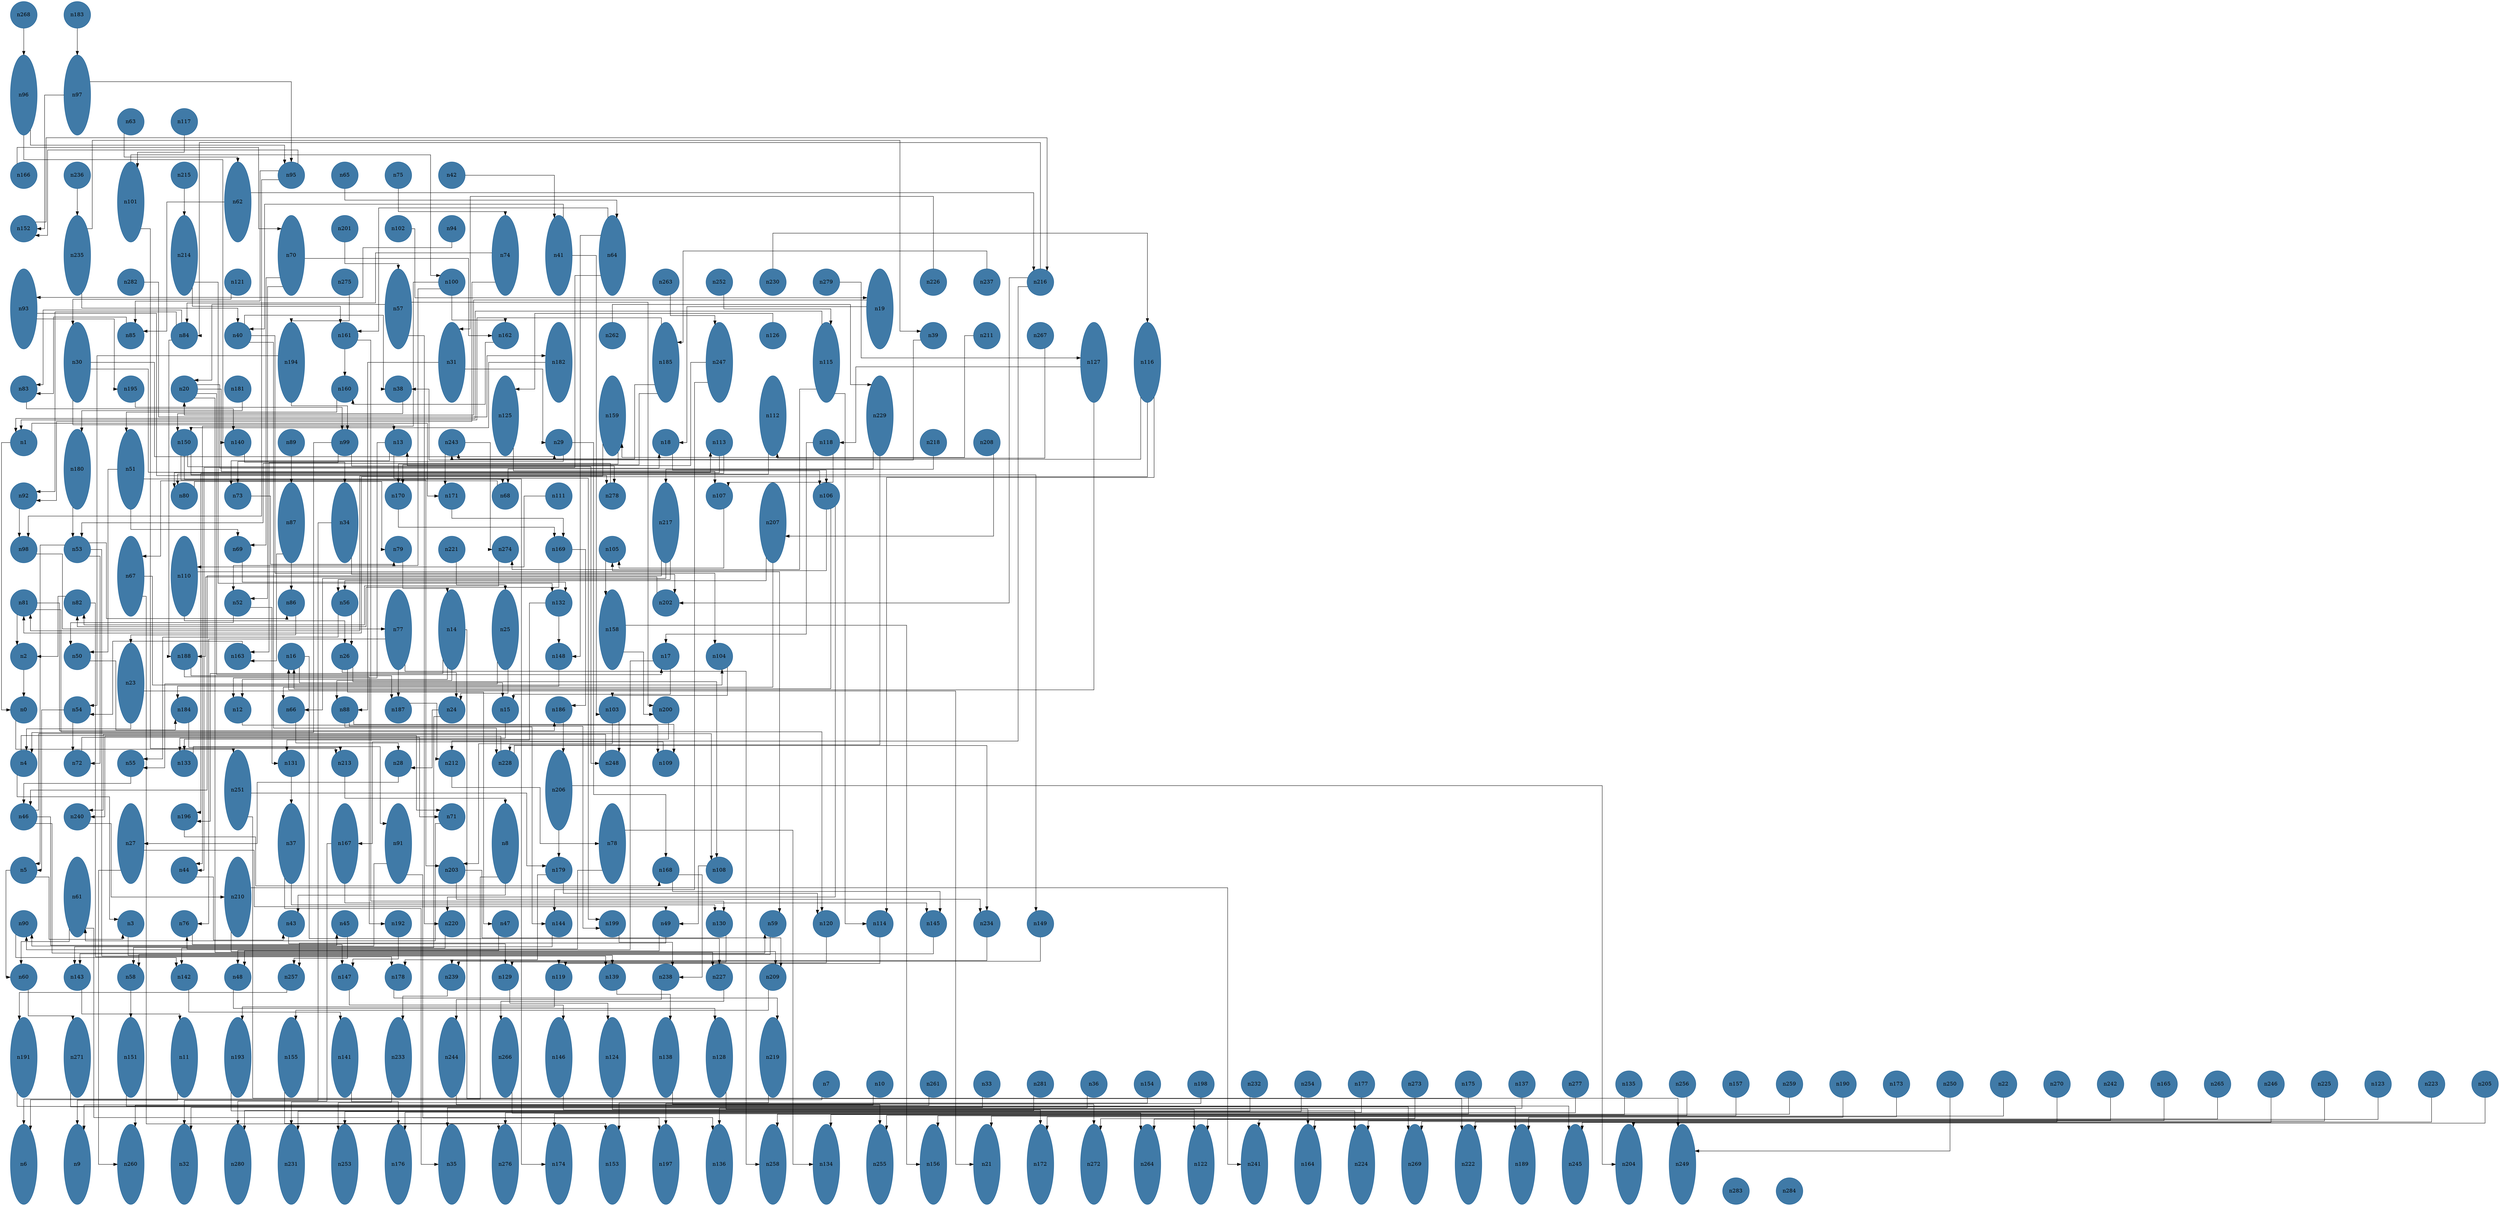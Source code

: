 //do not use DOT to generate pdf use NEATO or FDP
digraph{
layout="neato";
splines="ortho";
n268[shape="ellipse", style="filled", color="#004E8ABF", pos="0,46!", height="1", width="1"];
n268 -> n96;
n183[shape="ellipse", style="filled", color="#004E8ABF", pos="2,46!", height="1", width="1"];
n183 -> n97;
n96[shape="ellipse", style="filled", color="#004E8ABF", pos="0,43!", height="3", width="1"];
n96 -> n95;
n96 -> n140;
n97[shape="ellipse", style="filled", color="#004E8ABF", pos="2,43!", height="3", width="1"];
n97 -> n152;
n97 -> n95;
n63[shape="ellipse", style="filled", color="#004E8ABF", pos="4,42!", height="1", width="1"];
n63 -> n62;
n117[shape="ellipse", style="filled", color="#004E8ABF", pos="6,42!", height="1", width="1"];
n117 -> n101;
n166[shape="ellipse", style="filled", color="#004E8ABF", pos="0,40!", height="1", width="1"];
n166 -> n70;
n236[shape="ellipse", style="filled", color="#004E8ABF", pos="2,40!", height="1", width="1"];
n236 -> n235;
n101[shape="ellipse", style="filled", color="#004E8ABF", pos="4,39!", height="3", width="1"];
n101 -> n100;
n101 -> n213;
n215[shape="ellipse", style="filled", color="#004E8ABF", pos="6,40!", height="1", width="1"];
n215 -> n214;
n62[shape="ellipse", style="filled", color="#004E8ABF", pos="8,39!", height="3", width="1"];
n62 -> n85;
n62 -> n216;
n95[shape="ellipse", style="filled", color="#004E8ABF", pos="10,40!", height="1", width="1"];
n95 -> n152;
n95 -> n85;
n95 -> n98;
n65[shape="ellipse", style="filled", color="#004E8ABF", pos="12,40!", height="1", width="1"];
n65 -> n64;
n75[shape="ellipse", style="filled", color="#004E8ABF", pos="14,40!", height="1", width="1"];
n75 -> n74;
n42[shape="ellipse", style="filled", color="#004E8ABF", pos="16,40!", height="1", width="1"];
n42 -> n41;
n152[shape="ellipse", style="filled", color="#004E8ABF", pos="0,38!", height="1", width="1"];
n152 -> n216;
n235[shape="ellipse", style="filled", color="#004E8ABF", pos="2,37!", height="3", width="1"];
n235 -> n39;
n235 -> n40;
n214[shape="ellipse", style="filled", color="#004E8ABF", pos="6,37!", height="3", width="1"];
n214 -> n132;
n214 -> n161;
n70[shape="ellipse", style="filled", color="#004E8ABF", pos="10,37!", height="3", width="1"];
n70 -> n69;
n70 -> n52;
n70 -> n162;
n201[shape="ellipse", style="filled", color="#004E8ABF", pos="12,38!", height="1", width="1"];
n201 -> n57;
n102[shape="ellipse", style="filled", color="#004E8ABF", pos="14,38!", height="1", width="1"];
n102 -> n19;
n94[shape="ellipse", style="filled", color="#004E8ABF", pos="16,38!", height="1", width="1"];
n94 -> n93;
n74[shape="ellipse", style="filled", color="#004E8ABF", pos="18,37!", height="3", width="1"];
n74 -> n92;
n74 -> n84;
n41[shape="ellipse", style="filled", color="#004E8ABF", pos="20,37!", height="3", width="1"];
n41 -> n103;
n41 -> n40;
n64[shape="ellipse", style="filled", color="#004E8ABF", pos="22,37!", height="3", width="1"];
n64 -> n148;
n64 -> n161;
n64 -> n44;
n93[shape="ellipse", style="filled", color="#004E8ABF", pos="0,35!", height="3", width="1"];
n93 -> n278;
n93 -> n195;
n282[shape="ellipse", style="filled", color="#004E8ABF", pos="4,36!", height="1", width="1"];
n282 -> n182;
n121[shape="ellipse", style="filled", color="#004E8ABF", pos="8,36!", height="1", width="1"];
n121 -> n30;
n275[shape="ellipse", style="filled", color="#004E8ABF", pos="12,36!", height="1", width="1"];
n275 -> n194;
n57[shape="ellipse", style="filled", color="#004E8ABF", pos="14,35!", height="3", width="1"];
n57 -> n220;
n57 -> n200;
n57 -> n20;
n100[shape="ellipse", style="filled", color="#004E8ABF", pos="16,36!", height="1", width="1"];
n100 -> n52;
n100 -> n162;
n100 -> n44;
n263[shape="ellipse", style="filled", color="#004E8ABF", pos="24,36!", height="1", width="1"];
n263 -> n247;
n252[shape="ellipse", style="filled", color="#004E8ABF", pos="26,36!", height="1", width="1"];
n252 -> n115;
n230[shape="ellipse", style="filled", color="#004E8ABF", pos="28,36!", height="1", width="1"];
n230 -> n116;
n279[shape="ellipse", style="filled", color="#004E8ABF", pos="30,36!", height="1", width="1"];
n279 -> n127;
n19[shape="ellipse", style="filled", color="#004E8ABF", pos="32,35!", height="3", width="1"];
n19 -> n18;
n19 -> n20;
n226[shape="ellipse", style="filled", color="#004E8ABF", pos="34,36!", height="1", width="1"];
n226 -> n31;
n237[shape="ellipse", style="filled", color="#004E8ABF", pos="36,36!", height="1", width="1"];
n237 -> n185;
n216[shape="ellipse", style="filled", color="#004E8ABF", pos="38,36!", height="1", width="1"];
n216 -> n202;
n216 -> n212;
n216 -> n84;
n30[shape="ellipse", style="filled", color="#004E8ABF", pos="2,33!", height="3", width="1"];
n30 -> n13;
n30 -> n29;
n30 -> n113;
n85[shape="ellipse", style="filled", color="#004E8ABF", pos="4,34!", height="1", width="1"];
n85 -> n83;
n84[shape="ellipse", style="filled", color="#004E8ABF", pos="6,34!", height="1", width="1"];
n84 -> n188;
n84 -> n92;
n84 -> n83;
n40[shape="ellipse", style="filled", color="#004E8ABF", pos="8,34!", height="1", width="1"];
n40 -> n38;
n40 -> n104;
n40 -> n228;
n194[shape="ellipse", style="filled", color="#004E8ABF", pos="10,33!", height="3", width="1"];
n194 -> n54;
n194 -> n99;
n161[shape="ellipse", style="filled", color="#004E8ABF", pos="12,34!", height="1", width="1"];
n161 -> n130;
n161 -> n160;
n31[shape="ellipse", style="filled", color="#004E8ABF", pos="16,33!", height="3", width="1"];
n31 -> n29;
n31 -> n88;
n162[shape="ellipse", style="filled", color="#004E8ABF", pos="18,34!", height="1", width="1"];
n162 -> n160;
n182[shape="ellipse", style="filled", color="#004E8ABF", pos="20,33!", height="3", width="1"];
n182 -> n150;
n262[shape="ellipse", style="filled", color="#004E8ABF", pos="22,34!", height="1", width="1"];
n262 -> n229;
n185[shape="ellipse", style="filled", color="#004E8ABF", pos="24,33!", height="3", width="1"];
n185 -> n243;
n185 -> n1;
n185 -> n170;
n247[shape="ellipse", style="filled", color="#004E8ABF", pos="26,33!", height="3", width="1"];
n247 -> n144;
n247 -> n13;
n126[shape="ellipse", style="filled", color="#004E8ABF", pos="28,34!", height="1", width="1"];
n126 -> n125;
n115[shape="ellipse", style="filled", color="#004E8ABF", pos="30,33!", height="3", width="1"];
n115 -> n1;
n115 -> n274;
n115 -> n114;
n39[shape="ellipse", style="filled", color="#004E8ABF", pos="34,34!", height="1", width="1"];
n39 -> n38;
n211[shape="ellipse", style="filled", color="#004E8ABF", pos="36,34!", height="1", width="1"];
n211 -> n159;
n267[shape="ellipse", style="filled", color="#004E8ABF", pos="38,34!", height="1", width="1"];
n267 -> n112;
n127[shape="ellipse", style="filled", color="#004E8ABF", pos="40,33!", height="3", width="1"];
n127 -> n16;
n127 -> n118;
n116[shape="ellipse", style="filled", color="#004E8ABF", pos="42,33!", height="3", width="1"];
n116 -> n243;
n116 -> n114;
n116 -> n81;
n83[shape="ellipse", style="filled", color="#004E8ABF", pos="0,32!", height="1", width="1"];
n83 -> n140;
n195[shape="ellipse", style="filled", color="#004E8ABF", pos="4,32!", height="1", width="1"];
n195 -> n99;
n20[shape="ellipse", style="filled", color="#004E8ABF", pos="6,32!", height="1", width="1"];
n20 -> n18;
n20 -> n17;
n20 -> n107;
n20 -> n227;
n181[shape="ellipse", style="filled", color="#004E8ABF", pos="8,32!", height="1", width="1"];
n181 -> n180;
n160[shape="ellipse", style="filled", color="#004E8ABF", pos="12,32!", height="1", width="1"];
n160 -> n51;
n38[shape="ellipse", style="filled", color="#004E8ABF", pos="14,32!", height="1", width="1"];
n38 -> n150;
n125[shape="ellipse", style="filled", color="#004E8ABF", pos="18,31!", height="3", width="1"];
n125 -> n106;
n159[shape="ellipse", style="filled", color="#004E8ABF", pos="22,31!", height="3", width="1"];
n159 -> n81;
n159 -> n170;
n112[shape="ellipse", style="filled", color="#004E8ABF", pos="28,31!", height="3", width="1"];
n112 -> n80;
n229[shape="ellipse", style="filled", color="#004E8ABF", pos="32,31!", height="3", width="1"];
n229 -> n68;
n229 -> n228;
n1[shape="ellipse", style="filled", color="#004E8ABF", pos="0,30!", height="1", width="1"];
n1 -> n0;
n1 -> n171;
n180[shape="ellipse", style="filled", color="#004E8ABF", pos="2,29!", height="3", width="1"];
n180 -> n53;
n51[shape="ellipse", style="filled", color="#004E8ABF", pos="4,29!", height="3", width="1"];
n51 -> n69;
n51 -> n174;
n51 -> n50;
n150[shape="ellipse", style="filled", color="#004E8ABF", pos="6,30!", height="1", width="1"];
n150 -> n68;
n150 -> n203;
n150 -> n149;
n150 -> n248;
n140[shape="ellipse", style="filled", color="#004E8ABF", pos="8,30!", height="1", width="1"];
n140 -> n34;
n89[shape="ellipse", style="filled", color="#004E8ABF", pos="10,30!", height="1", width="1"];
n89 -> n87;
n99[shape="ellipse", style="filled", color="#004E8ABF", pos="12,30!", height="1", width="1"];
n99 -> n163;
n99 -> n4;
n99 -> n278;
n13[shape="ellipse", style="filled", color="#004E8ABF", pos="14,30!", height="1", width="1"];
n13 -> n199;
n13 -> n73;
n13 -> n12;
n243[shape="ellipse", style="filled", color="#004E8ABF", pos="16,30!", height="1", width="1"];
n243 -> n274;
n243 -> n171;
n29[shape="ellipse", style="filled", color="#004E8ABF", pos="20,30!", height="1", width="1"];
n29 -> n168;
n29 -> n73;
n18[shape="ellipse", style="filled", color="#004E8ABF", pos="24,30!", height="1", width="1"];
n18 -> n106;
n113[shape="ellipse", style="filled", color="#004E8ABF", pos="26,30!", height="1", width="1"];
n113 -> n196;
n113 -> n80;
n118[shape="ellipse", style="filled", color="#004E8ABF", pos="30,30!", height="1", width="1"];
n118 -> n17;
n118 -> n107;
n218[shape="ellipse", style="filled", color="#004E8ABF", pos="34,30!", height="1", width="1"];
n218 -> n217;
n208[shape="ellipse", style="filled", color="#004E8ABF", pos="36,30!", height="1", width="1"];
n208 -> n207;
n92[shape="ellipse", style="filled", color="#004E8ABF", pos="0,28!", height="1", width="1"];
n92 -> n98;
n80[shape="ellipse", style="filled", color="#004E8ABF", pos="6,28!", height="1", width="1"];
n80 -> n79;
n73[shape="ellipse", style="filled", color="#004E8ABF", pos="8,28!", height="1", width="1"];
n73 -> n79;
n87[shape="ellipse", style="filled", color="#004E8ABF", pos="10,27!", height="3", width="1"];
n87 -> n163;
n87 -> n86;
n34[shape="ellipse", style="filled", color="#004E8ABF", pos="12,27!", height="3", width="1"];
n34 -> n202;
n34 -> n32;
n170[shape="ellipse", style="filled", color="#004E8ABF", pos="14,28!", height="1", width="1"];
n170 -> n169;
n171[shape="ellipse", style="filled", color="#004E8ABF", pos="16,28!", height="1", width="1"];
n171 -> n169;
n68[shape="ellipse", style="filled", color="#004E8ABF", pos="18,28!", height="1", width="1"];
n68 -> n67;
n111[shape="ellipse", style="filled", color="#004E8ABF", pos="20,28!", height="1", width="1"];
n111 -> n110;
n278[shape="ellipse", style="filled", color="#004E8ABF", pos="22,28!", height="1", width="1"];
n278 -> n53;
n217[shape="ellipse", style="filled", color="#004E8ABF", pos="24,27!", height="3", width="1"];
n217 -> n46;
n217 -> n56;
n217 -> n66;
n107[shape="ellipse", style="filled", color="#004E8ABF", pos="26,28!", height="1", width="1"];
n107 -> n105;
n207[shape="ellipse", style="filled", color="#004E8ABF", pos="28,27!", height="3", width="1"];
n207 -> n56;
n207 -> n66;
n106[shape="ellipse", style="filled", color="#004E8ABF", pos="30,28!", height="1", width="1"];
n106 -> n220;
n106 -> n16;
n106 -> n105;
n98[shape="ellipse", style="filled", color="#004E8ABF", pos="0,26!", height="1", width="1"];
n98 -> n77;
n53[shape="ellipse", style="filled", color="#004E8ABF", pos="2,26!", height="1", width="1"];
n53 -> n5;
n53 -> n72;
n53 -> n139;
n53 -> n86;
n67[shape="ellipse", style="filled", color="#004E8ABF", pos="4,25!", height="3", width="1"];
n67 -> n276;
n67 -> n104;
n110[shape="ellipse", style="filled", color="#004E8ABF", pos="6,25!", height="3", width="1"];
n110 -> n59;
n110 -> n26;
n69[shape="ellipse", style="filled", color="#004E8ABF", pos="8,26!", height="1", width="1"];
n69 -> n132;
n79[shape="ellipse", style="filled", color="#004E8ABF", pos="14,26!", height="1", width="1"];
n79 -> n14;
n221[shape="ellipse", style="filled", color="#004E8ABF", pos="16,26!", height="1", width="1"];
n221 -> n25;
n274[shape="ellipse", style="filled", color="#004E8ABF", pos="18,26!", height="1", width="1"];
n274 -> n82;
n169[shape="ellipse", style="filled", color="#004E8ABF", pos="20,26!", height="1", width="1"];
n169 -> n186;
n169 -> n82;
n105[shape="ellipse", style="filled", color="#004E8ABF", pos="22,26!", height="1", width="1"];
n105 -> n158;
n81[shape="ellipse", style="filled", color="#004E8ABF", pos="0,24!", height="1", width="1"];
n81 -> n186;
n81 -> n120;
n81 -> n2;
n82[shape="ellipse", style="filled", color="#004E8ABF", pos="2,24!", height="1", width="1"];
n82 -> n2;
n82 -> n178;
n52[shape="ellipse", style="filled", color="#004E8ABF", pos="8,24!", height="1", width="1"];
n52 -> n131;
n52 -> n50;
n86[shape="ellipse", style="filled", color="#004E8ABF", pos="10,24!", height="1", width="1"];
n86 -> n23;
n56[shape="ellipse", style="filled", color="#004E8ABF", pos="12,24!", height="1", width="1"];
n56 -> n26;
n56 -> n55;
n77[shape="ellipse", style="filled", color="#004E8ABF", pos="14,23!", height="3", width="1"];
n77 -> n187;
n77 -> n258;
n77 -> n76;
n14[shape="ellipse", style="filled", color="#004E8ABF", pos="16,23!", height="3", width="1"];
n14 -> n196;
n14 -> n222;
n14 -> n12;
n14 -> n88;
n25[shape="ellipse", style="filled", color="#004E8ABF", pos="18,23!", height="3", width="1"];
n25 -> n24;
n25 -> n55;
n132[shape="ellipse", style="filled", color="#004E8ABF", pos="20,24!", height="1", width="1"];
n132 -> n131;
n132 -> n148;
n158[shape="ellipse", style="filled", color="#004E8ABF", pos="22,23!", height="3", width="1"];
n158 -> n156;
n158 -> n200;
n202[shape="ellipse", style="filled", color="#004E8ABF", pos="24,24!", height="1", width="1"];
n202 -> n188;
n2[shape="ellipse", style="filled", color="#004E8ABF", pos="0,22!", height="1", width="1"];
n2 -> n0;
n50[shape="ellipse", style="filled", color="#004E8ABF", pos="2,22!", height="1", width="1"];
n50 -> n184;
n23[shape="ellipse", style="filled", color="#004E8ABF", pos="4,21!", height="3", width="1"];
n23 -> n4;
n23 -> n21;
n188[shape="ellipse", style="filled", color="#004E8ABF", pos="6,22!", height="1", width="1"];
n188 -> n187;
n188 -> n192;
n163[shape="ellipse", style="filled", color="#004E8ABF", pos="8,22!", height="1", width="1"];
n163 -> n54;
n16[shape="ellipse", style="filled", color="#004E8ABF", pos="10,22!", height="1", width="1"];
n16 -> n15;
n16 -> n227;
n26[shape="ellipse", style="filled", color="#004E8ABF", pos="12,22!", height="1", width="1"];
n26 -> n47;
n26 -> n24;
n26 -> n108;
n148[shape="ellipse", style="filled", color="#004E8ABF", pos="20,22!", height="1", width="1"];
n148 -> n184;
n17[shape="ellipse", style="filled", color="#004E8ABF", pos="24,22!", height="1", width="1"];
n17 -> n15;
n17 -> n90;
n104[shape="ellipse", style="filled", color="#004E8ABF", pos="26,22!", height="1", width="1"];
n104 -> n103;
n0[shape="ellipse", style="filled", color="#004E8ABF", pos="0,20!", height="1", width="1"];
n0 -> n251;
n54[shape="ellipse", style="filled", color="#004E8ABF", pos="2,20!", height="1", width="1"];
n54 -> n5;
n54 -> n72;
n184[shape="ellipse", style="filled", color="#004E8ABF", pos="6,20!", height="1", width="1"];
n184 -> n213;
n12[shape="ellipse", style="filled", color="#004E8ABF", pos="8,20!", height="1", width="1"];
n12 -> n109;
n66[shape="ellipse", style="filled", color="#004E8ABF", pos="10,20!", height="1", width="1"];
n66 -> n28;
n88[shape="ellipse", style="filled", color="#004E8ABF", pos="12,20!", height="1", width="1"];
n88 -> n199;
n88 -> n144;
n88 -> n109;
n187[shape="ellipse", style="filled", color="#004E8ABF", pos="14,20!", height="1", width="1"];
n187 -> n212;
n24[shape="ellipse", style="filled", color="#004E8ABF", pos="16,20!", height="1", width="1"];
n24 -> n58;
n24 -> n28;
n15[shape="ellipse", style="filled", color="#004E8ABF", pos="18,20!", height="1", width="1"];
n15 -> n133;
n186[shape="ellipse", style="filled", color="#004E8ABF", pos="20,20!", height="1", width="1"];
n186 -> n206;
n103[shape="ellipse", style="filled", color="#004E8ABF", pos="22,20!", height="1", width="1"];
n103 -> n203;
n103 -> n248;
n200[shape="ellipse", style="filled", color="#004E8ABF", pos="24,20!", height="1", width="1"];
n200 -> n133;
n4[shape="ellipse", style="filled", color="#004E8ABF", pos="0,18!", height="1", width="1"];
n4 -> n3;
n4 -> n71;
n72[shape="ellipse", style="filled", color="#004E8ABF", pos="2,18!", height="1", width="1"];
n72 -> n71;
n55[shape="ellipse", style="filled", color="#004E8ABF", pos="4,18!", height="1", width="1"];
n55 -> n46;
n133[shape="ellipse", style="filled", color="#004E8ABF", pos="6,18!", height="1", width="1"];
n133 -> n91;
n251[shape="ellipse", style="filled", color="#004E8ABF", pos="8,17!", height="3", width="1"];
n251 -> n179;
n251 -> n249;
n131[shape="ellipse", style="filled", color="#004E8ABF", pos="10,18!", height="1", width="1"];
n131 -> n37;
n213[shape="ellipse", style="filled", color="#004E8ABF", pos="12,18!", height="1", width="1"];
n213 -> n8;
n28[shape="ellipse", style="filled", color="#004E8ABF", pos="14,18!", height="1", width="1"];
n28 -> n27;
n212[shape="ellipse", style="filled", color="#004E8ABF", pos="16,18!", height="1", width="1"];
n212 -> n78;
n228[shape="ellipse", style="filled", color="#004E8ABF", pos="18,18!", height="1", width="1"];
n228 -> n240;
n228 -> n234;
n206[shape="ellipse", style="filled", color="#004E8ABF", pos="20,17!", height="3", width="1"];
n206 -> n179;
n206 -> n204;
n248[shape="ellipse", style="filled", color="#004E8ABF", pos="22,18!", height="1", width="1"];
n248 -> n240;
n109[shape="ellipse", style="filled", color="#004E8ABF", pos="24,18!", height="1", width="1"];
n109 -> n167;
n46[shape="ellipse", style="filled", color="#004E8ABF", pos="0,16!", height="1", width="1"];
n46 -> n59;
n46 -> n108;
n46 -> n45;
n240[shape="ellipse", style="filled", color="#004E8ABF", pos="2,16!", height="1", width="1"];
n240 -> n210;
n27[shape="ellipse", style="filled", color="#004E8ABF", pos="4,15!", height="3", width="1"];
n27 -> n49;
n27 -> n260;
n196[shape="ellipse", style="filled", color="#004E8ABF", pos="6,16!", height="1", width="1"];
n196 -> n168;
n37[shape="ellipse", style="filled", color="#004E8ABF", pos="10,15!", height="3", width="1"];
n37 -> n35;
n37 -> n130;
n167[shape="ellipse", style="filled", color="#004E8ABF", pos="12,15!", height="3", width="1"];
n167 -> n145;
n167 -> n280;
n91[shape="ellipse", style="filled", color="#004E8ABF", pos="14,15!", height="3", width="1"];
n91 -> n197;
n91 -> n90;
n71[shape="ellipse", style="filled", color="#004E8ABF", pos="16,16!", height="1", width="1"];
n71 -> n61;
n8[shape="ellipse", style="filled", color="#004E8ABF", pos="18,15!", height="3", width="1"];
n8 -> n6;
n8 -> n43;
n78[shape="ellipse", style="filled", color="#004E8ABF", pos="22,15!", height="3", width="1"];
n78 -> n134;
n78 -> n76;
n5[shape="ellipse", style="filled", color="#004E8ABF", pos="0,14!", height="1", width="1"];
n5 -> n3;
n5 -> n60;
n61[shape="ellipse", style="filled", color="#004E8ABF", pos="2,13!", height="3", width="1"];
n61 -> n136;
n61 -> n60;
n44[shape="ellipse", style="filled", color="#004E8ABF", pos="6,14!", height="1", width="1"];
n44 -> n43;
n210[shape="ellipse", style="filled", color="#004E8ABF", pos="8,13!", height="3", width="1"];
n210 -> n241;
n210 -> n209;
n203[shape="ellipse", style="filled", color="#004E8ABF", pos="16,14!", height="1", width="1"];
n203 -> n234;
n203 -> n209;
n179[shape="ellipse", style="filled", color="#004E8ABF", pos="20,14!", height="1", width="1"];
n179 -> n120;
n179 -> n178;
n168[shape="ellipse", style="filled", color="#004E8ABF", pos="24,14!", height="1", width="1"];
n168 -> n145;
n168 -> n238;
n108[shape="ellipse", style="filled", color="#004E8ABF", pos="26,14!", height="1", width="1"];
n108 -> n49;
n90[shape="ellipse", style="filled", color="#004E8ABF", pos="0,12!", height="1", width="1"];
n90 -> n142;
n3[shape="ellipse", style="filled", color="#004E8ABF", pos="4,12!", height="1", width="1"];
n3 -> n139;
n76[shape="ellipse", style="filled", color="#004E8ABF", pos="6,12!", height="1", width="1"];
n76 -> n147;
n43[shape="ellipse", style="filled", color="#004E8ABF", pos="10,12!", height="1", width="1"];
n43 -> n129;
n45[shape="ellipse", style="filled", color="#004E8ABF", pos="12,12!", height="1", width="1"];
n45 -> n257;
n192[shape="ellipse", style="filled", color="#004E8ABF", pos="14,12!", height="1", width="1"];
n192 -> n147;
n220[shape="ellipse", style="filled", color="#004E8ABF", pos="16,12!", height="1", width="1"];
n220 -> n142;
n47[shape="ellipse", style="filled", color="#004E8ABF", pos="18,12!", height="1", width="1"];
n47 -> n48;
n144[shape="ellipse", style="filled", color="#004E8ABF", pos="20,12!", height="1", width="1"];
n144 -> n143;
n199[shape="ellipse", style="filled", color="#004E8ABF", pos="22,12!", height="1", width="1"];
n199 -> n238;
n49[shape="ellipse", style="filled", color="#004E8ABF", pos="24,12!", height="1", width="1"];
n49 -> n48;
n49 -> n257;
n130[shape="ellipse", style="filled", color="#004E8ABF", pos="26,12!", height="1", width="1"];
n130 -> n129;
n59[shape="ellipse", style="filled", color="#004E8ABF", pos="28,12!", height="1", width="1"];
n59 -> n58;
n120[shape="ellipse", style="filled", color="#004E8ABF", pos="30,12!", height="1", width="1"];
n120 -> n119;
n114[shape="ellipse", style="filled", color="#004E8ABF", pos="32,12!", height="1", width="1"];
n114 -> n119;
n145[shape="ellipse", style="filled", color="#004E8ABF", pos="34,12!", height="1", width="1"];
n145 -> n143;
n234[shape="ellipse", style="filled", color="#004E8ABF", pos="36,12!", height="1", width="1"];
n234 -> n239;
n149[shape="ellipse", style="filled", color="#004E8ABF", pos="38,12!", height="1", width="1"];
n149 -> n239;
n60[shape="ellipse", style="filled", color="#004E8ABF", pos="0,10!", height="1", width="1"];
n60 -> n271;
n143[shape="ellipse", style="filled", color="#004E8ABF", pos="2,10!", height="1", width="1"];
n143 -> n11;
n58[shape="ellipse", style="filled", color="#004E8ABF", pos="4,10!", height="1", width="1"];
n58 -> n151;
n142[shape="ellipse", style="filled", color="#004E8ABF", pos="6,10!", height="1", width="1"];
n142 -> n141;
n48[shape="ellipse", style="filled", color="#004E8ABF", pos="8,10!", height="1", width="1"];
n48 -> n128;
n257[shape="ellipse", style="filled", color="#004E8ABF", pos="10,10!", height="1", width="1"];
n257 -> n191;
n147[shape="ellipse", style="filled", color="#004E8ABF", pos="12,10!", height="1", width="1"];
n147 -> n146;
n178[shape="ellipse", style="filled", color="#004E8ABF", pos="14,10!", height="1", width="1"];
n178 -> n219;
n239[shape="ellipse", style="filled", color="#004E8ABF", pos="16,10!", height="1", width="1"];
n239 -> n233;
n129[shape="ellipse", style="filled", color="#004E8ABF", pos="18,10!", height="1", width="1"];
n129 -> n124;
n119[shape="ellipse", style="filled", color="#004E8ABF", pos="20,10!", height="1", width="1"];
n119 -> n193;
n139[shape="ellipse", style="filled", color="#004E8ABF", pos="22,10!", height="1", width="1"];
n139 -> n138;
n238[shape="ellipse", style="filled", color="#004E8ABF", pos="24,10!", height="1", width="1"];
n238 -> n244;
n227[shape="ellipse", style="filled", color="#004E8ABF", pos="26,10!", height="1", width="1"];
n227 -> n266;
n209[shape="ellipse", style="filled", color="#004E8ABF", pos="28,10!", height="1", width="1"];
n209 -> n155;
n191[shape="ellipse", style="filled", color="#004E8ABF", pos="0,7!", height="3", width="1"];
n191 -> n189;
n271[shape="ellipse", style="filled", color="#004E8ABF", pos="2,7!", height="3", width="1"];
n271 -> n269;
n151[shape="ellipse", style="filled", color="#004E8ABF", pos="4,7!", height="3", width="1"];
n151 -> n245;
n11[shape="ellipse", style="filled", color="#004E8ABF", pos="6,7!", height="3", width="1"];
n11 -> n9;
n193[shape="ellipse", style="filled", color="#004E8ABF", pos="8,7!", height="3", width="1"];
n193 -> n224;
n155[shape="ellipse", style="filled", color="#004E8ABF", pos="10,7!", height="3", width="1"];
n155 -> n153;
n141[shape="ellipse", style="filled", color="#004E8ABF", pos="12,7!", height="3", width="1"];
n141 -> n176;
n233[shape="ellipse", style="filled", color="#004E8ABF", pos="14,7!", height="3", width="1"];
n233 -> n231;
n244[shape="ellipse", style="filled", color="#004E8ABF", pos="16,7!", height="3", width="1"];
n244 -> n255;
n266[shape="ellipse", style="filled", color="#004E8ABF", pos="18,7!", height="3", width="1"];
n266 -> n264;
n146[shape="ellipse", style="filled", color="#004E8ABF", pos="20,7!", height="3", width="1"];
n146 -> n172;
n124[shape="ellipse", style="filled", color="#004E8ABF", pos="22,7!", height="3", width="1"];
n124 -> n122;
n138[shape="ellipse", style="filled", color="#004E8ABF", pos="24,7!", height="3", width="1"];
n138 -> n272;
n128[shape="ellipse", style="filled", color="#004E8ABF", pos="26,7!", height="3", width="1"];
n128 -> n164;
n219[shape="ellipse", style="filled", color="#004E8ABF", pos="28,7!", height="3", width="1"];
n219 -> n253;
n7[shape="ellipse", style="filled", color="#004E8ABF", pos="30,6!", height="1", width="1"];
n7 -> n6;
n10[shape="ellipse", style="filled", color="#004E8ABF", pos="32,6!", height="1", width="1"];
n10 -> n9;
n261[shape="ellipse", style="filled", color="#004E8ABF", pos="34,6!", height="1", width="1"];
n261 -> n260;
n33[shape="ellipse", style="filled", color="#004E8ABF", pos="36,6!", height="1", width="1"];
n33 -> n32;
n281[shape="ellipse", style="filled", color="#004E8ABF", pos="38,6!", height="1", width="1"];
n281 -> n280;
n36[shape="ellipse", style="filled", color="#004E8ABF", pos="40,6!", height="1", width="1"];
n36 -> n35;
n154[shape="ellipse", style="filled", color="#004E8ABF", pos="42,6!", height="1", width="1"];
n154 -> n153;
n198[shape="ellipse", style="filled", color="#004E8ABF", pos="44,6!", height="1", width="1"];
n198 -> n197;
n232[shape="ellipse", style="filled", color="#004E8ABF", pos="46,6!", height="1", width="1"];
n232 -> n231;
n254[shape="ellipse", style="filled", color="#004E8ABF", pos="48,6!", height="1", width="1"];
n254 -> n253;
n177[shape="ellipse", style="filled", color="#004E8ABF", pos="50,6!", height="1", width="1"];
n177 -> n176;
n273[shape="ellipse", style="filled", color="#004E8ABF", pos="52,6!", height="1", width="1"];
n273 -> n272;
n175[shape="ellipse", style="filled", color="#004E8ABF", pos="54,6!", height="1", width="1"];
n175 -> n174;
n137[shape="ellipse", style="filled", color="#004E8ABF", pos="56,6!", height="1", width="1"];
n137 -> n136;
n277[shape="ellipse", style="filled", color="#004E8ABF", pos="58,6!", height="1", width="1"];
n277 -> n276;
n135[shape="ellipse", style="filled", color="#004E8ABF", pos="60,6!", height="1", width="1"];
n135 -> n134;
n256[shape="ellipse", style="filled", color="#004E8ABF", pos="62,6!", height="1", width="1"];
n256 -> n255;
n157[shape="ellipse", style="filled", color="#004E8ABF", pos="64,6!", height="1", width="1"];
n157 -> n156;
n259[shape="ellipse", style="filled", color="#004E8ABF", pos="66,6!", height="1", width="1"];
n259 -> n258;
n190[shape="ellipse", style="filled", color="#004E8ABF", pos="68,6!", height="1", width="1"];
n190 -> n189;
n173[shape="ellipse", style="filled", color="#004E8ABF", pos="70,6!", height="1", width="1"];
n173 -> n172;
n250[shape="ellipse", style="filled", color="#004E8ABF", pos="72,6!", height="1", width="1"];
n250 -> n249;
n22[shape="ellipse", style="filled", color="#004E8ABF", pos="74,6!", height="1", width="1"];
n22 -> n21;
n270[shape="ellipse", style="filled", color="#004E8ABF", pos="76,6!", height="1", width="1"];
n270 -> n269;
n242[shape="ellipse", style="filled", color="#004E8ABF", pos="78,6!", height="1", width="1"];
n242 -> n241;
n165[shape="ellipse", style="filled", color="#004E8ABF", pos="80,6!", height="1", width="1"];
n165 -> n164;
n265[shape="ellipse", style="filled", color="#004E8ABF", pos="82,6!", height="1", width="1"];
n265 -> n264;
n246[shape="ellipse", style="filled", color="#004E8ABF", pos="84,6!", height="1", width="1"];
n246 -> n245;
n225[shape="ellipse", style="filled", color="#004E8ABF", pos="86,6!", height="1", width="1"];
n225 -> n224;
n123[shape="ellipse", style="filled", color="#004E8ABF", pos="88,6!", height="1", width="1"];
n123 -> n122;
n223[shape="ellipse", style="filled", color="#004E8ABF", pos="90,6!", height="1", width="1"];
n223 -> n222;
n205[shape="ellipse", style="filled", color="#004E8ABF", pos="92,6!", height="1", width="1"];
n205 -> n204;
n6[shape="ellipse", style="filled", color="#004E8ABF", pos="0,3!", height="3", width="1"];
n9[shape="ellipse", style="filled", color="#004E8ABF", pos="2,3!", height="3", width="1"];
n260[shape="ellipse", style="filled", color="#004E8ABF", pos="4,3!", height="3", width="1"];
n32[shape="ellipse", style="filled", color="#004E8ABF", pos="6,3!", height="3", width="1"];
n280[shape="ellipse", style="filled", color="#004E8ABF", pos="8,3!", height="3", width="1"];
n231[shape="ellipse", style="filled", color="#004E8ABF", pos="10,3!", height="3", width="1"];
n253[shape="ellipse", style="filled", color="#004E8ABF", pos="12,3!", height="3", width="1"];
n176[shape="ellipse", style="filled", color="#004E8ABF", pos="14,3!", height="3", width="1"];
n35[shape="ellipse", style="filled", color="#004E8ABF", pos="16,3!", height="3", width="1"];
n276[shape="ellipse", style="filled", color="#004E8ABF", pos="18,3!", height="3", width="1"];
n174[shape="ellipse", style="filled", color="#004E8ABF", pos="20,3!", height="3", width="1"];
n153[shape="ellipse", style="filled", color="#004E8ABF", pos="22,3!", height="3", width="1"];
n197[shape="ellipse", style="filled", color="#004E8ABF", pos="24,3!", height="3", width="1"];
n136[shape="ellipse", style="filled", color="#004E8ABF", pos="26,3!", height="3", width="1"];
n258[shape="ellipse", style="filled", color="#004E8ABF", pos="28,3!", height="3", width="1"];
n134[shape="ellipse", style="filled", color="#004E8ABF", pos="30,3!", height="3", width="1"];
n255[shape="ellipse", style="filled", color="#004E8ABF", pos="32,3!", height="3", width="1"];
n156[shape="ellipse", style="filled", color="#004E8ABF", pos="34,3!", height="3", width="1"];
n21[shape="ellipse", style="filled", color="#004E8ABF", pos="36,3!", height="3", width="1"];
n172[shape="ellipse", style="filled", color="#004E8ABF", pos="38,3!", height="3", width="1"];
n272[shape="ellipse", style="filled", color="#004E8ABF", pos="40,3!", height="3", width="1"];
n264[shape="ellipse", style="filled", color="#004E8ABF", pos="42,3!", height="3", width="1"];
n122[shape="ellipse", style="filled", color="#004E8ABF", pos="44,3!", height="3", width="1"];
n241[shape="ellipse", style="filled", color="#004E8ABF", pos="46,3!", height="3", width="1"];
n164[shape="ellipse", style="filled", color="#004E8ABF", pos="48,3!", height="3", width="1"];
n224[shape="ellipse", style="filled", color="#004E8ABF", pos="50,3!", height="3", width="1"];
n269[shape="ellipse", style="filled", color="#004E8ABF", pos="52,3!", height="3", width="1"];
n222[shape="ellipse", style="filled", color="#004E8ABF", pos="54,3!", height="3", width="1"];
n189[shape="ellipse", style="filled", color="#004E8ABF", pos="56,3!", height="3", width="1"];
n245[shape="ellipse", style="filled", color="#004E8ABF", pos="58,3!", height="3", width="1"];
n204[shape="ellipse", style="filled", color="#004E8ABF", pos="60,3!", height="3", width="1"];
n249[shape="ellipse", style="filled", color="#004E8ABF", pos="62,3!", height="3", width="1"];
n283[shape="ellipse", style="filled", color="#004E8ABF", pos="64,2!", height="1", width="1"];
n284[shape="ellipse", style="filled", color="#004E8ABF", pos="66,2!", height="1", width="1"];
}